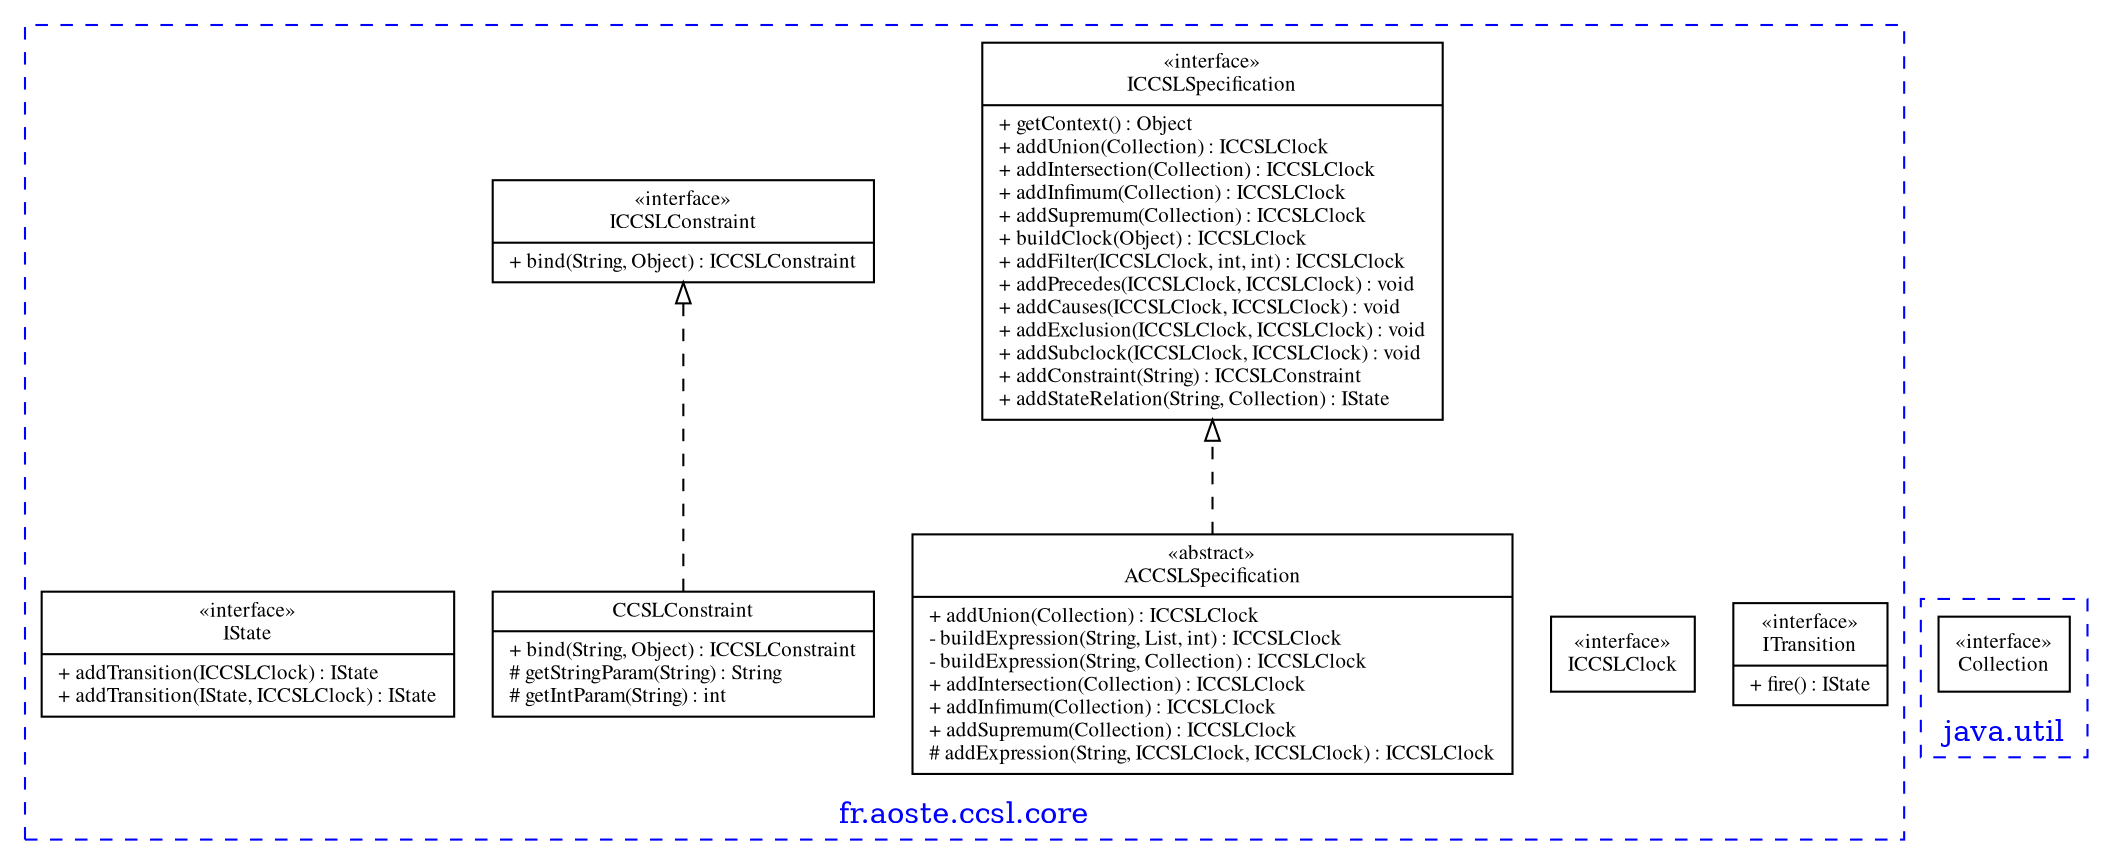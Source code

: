 digraph diagram {
	node[
		shape="record";
		fontsize=10;
		fontcolor=black;
		fontname="Times";
	];
	edge[
		labelfontsize=10;
		fontsize=10;
		style=dashed;
		fontname="Times";
		labelfontname="Times";
	];
	graph[
		dpi=150;
		rankdir=BT;
		compound=true;
		ranksep=0.75;
	];
	subgraph cluster_0 {
		color=blue;
		fontcolor=blue;
		style=dashed;
		label="fr.aoste.ccsl.core";
		686100403[
			label="{&#xab;interface&#xbb;\nITransition | + fire() : IState\l}";
		];
		"-735594793"[
			label="{&#xab;interface&#xbb;\nICCSLClock}";
		];
		"-1759628844"[
			label="{&#xab;abstract&#xbb;\nACCSLSpecification | + addUnion(Collection) : ICCSLClock\l- buildExpression(String, List, int) : ICCSLClock\l- buildExpression(String, Collection) : ICCSLClock\l+ addIntersection(Collection) : ICCSLClock\l+ addInfimum(Collection) : ICCSLClock\l+ addSupremum(Collection) : ICCSLClock\l# addExpression(String, ICCSLClock, ICCSLClock) : ICCSLClock\l}";
		];
		1022706721[
			label="{CCSLConstraint | + bind(String, Object) : ICCSLConstraint\l# getStringParam(String) : String\l# getIntParam(String) : int\l}";
		];
		1847631731[
			label="{&#xab;interface&#xbb;\nIState | + addTransition(ICCSLClock) : IState\l+ addTransition(IState, ICCSLClock) : IState\l}";
		];
		"-1146273076"[
			label="{&#xab;interface&#xbb;\nICCSLSpecification | + getContext() : Object\l+ addUnion(Collection) : ICCSLClock\l+ addIntersection(Collection) : ICCSLClock\l+ addInfimum(Collection) : ICCSLClock\l+ addSupremum(Collection) : ICCSLClock\l+ buildClock(Object) : ICCSLClock\l+ addFilter(ICCSLClock, int, int) : ICCSLClock\l+ addPrecedes(ICCSLClock, ICCSLClock) : void\l+ addCauses(ICCSLClock, ICCSLClock) : void\l+ addExclusion(ICCSLClock, ICCSLClock) : void\l+ addSubclock(ICCSLClock, ICCSLClock) : void\l+ addConstraint(String) : ICCSLConstraint\l+ addStateRelation(String, Collection) : IState\l}";
		];
		1715179700[
			label="{&#xab;interface&#xbb;\nICCSLConstraint | + bind(String, Object) : ICCSLConstraint\l}";
		];
	}
	subgraph cluster_1 {
		color=blue;
		fontcolor=blue;
		style=dashed;
		label="java.util";
		"-1272551048"[
			label="{&#xab;interface&#xbb;\nCollection}";
		];
	}
	"-1759628844"->"-1146273076"[
		style=dashed;
		arrowhead=onormal;
	];
	1022706721->1715179700[
		style=dashed;
		arrowhead=onormal;
	];
}
